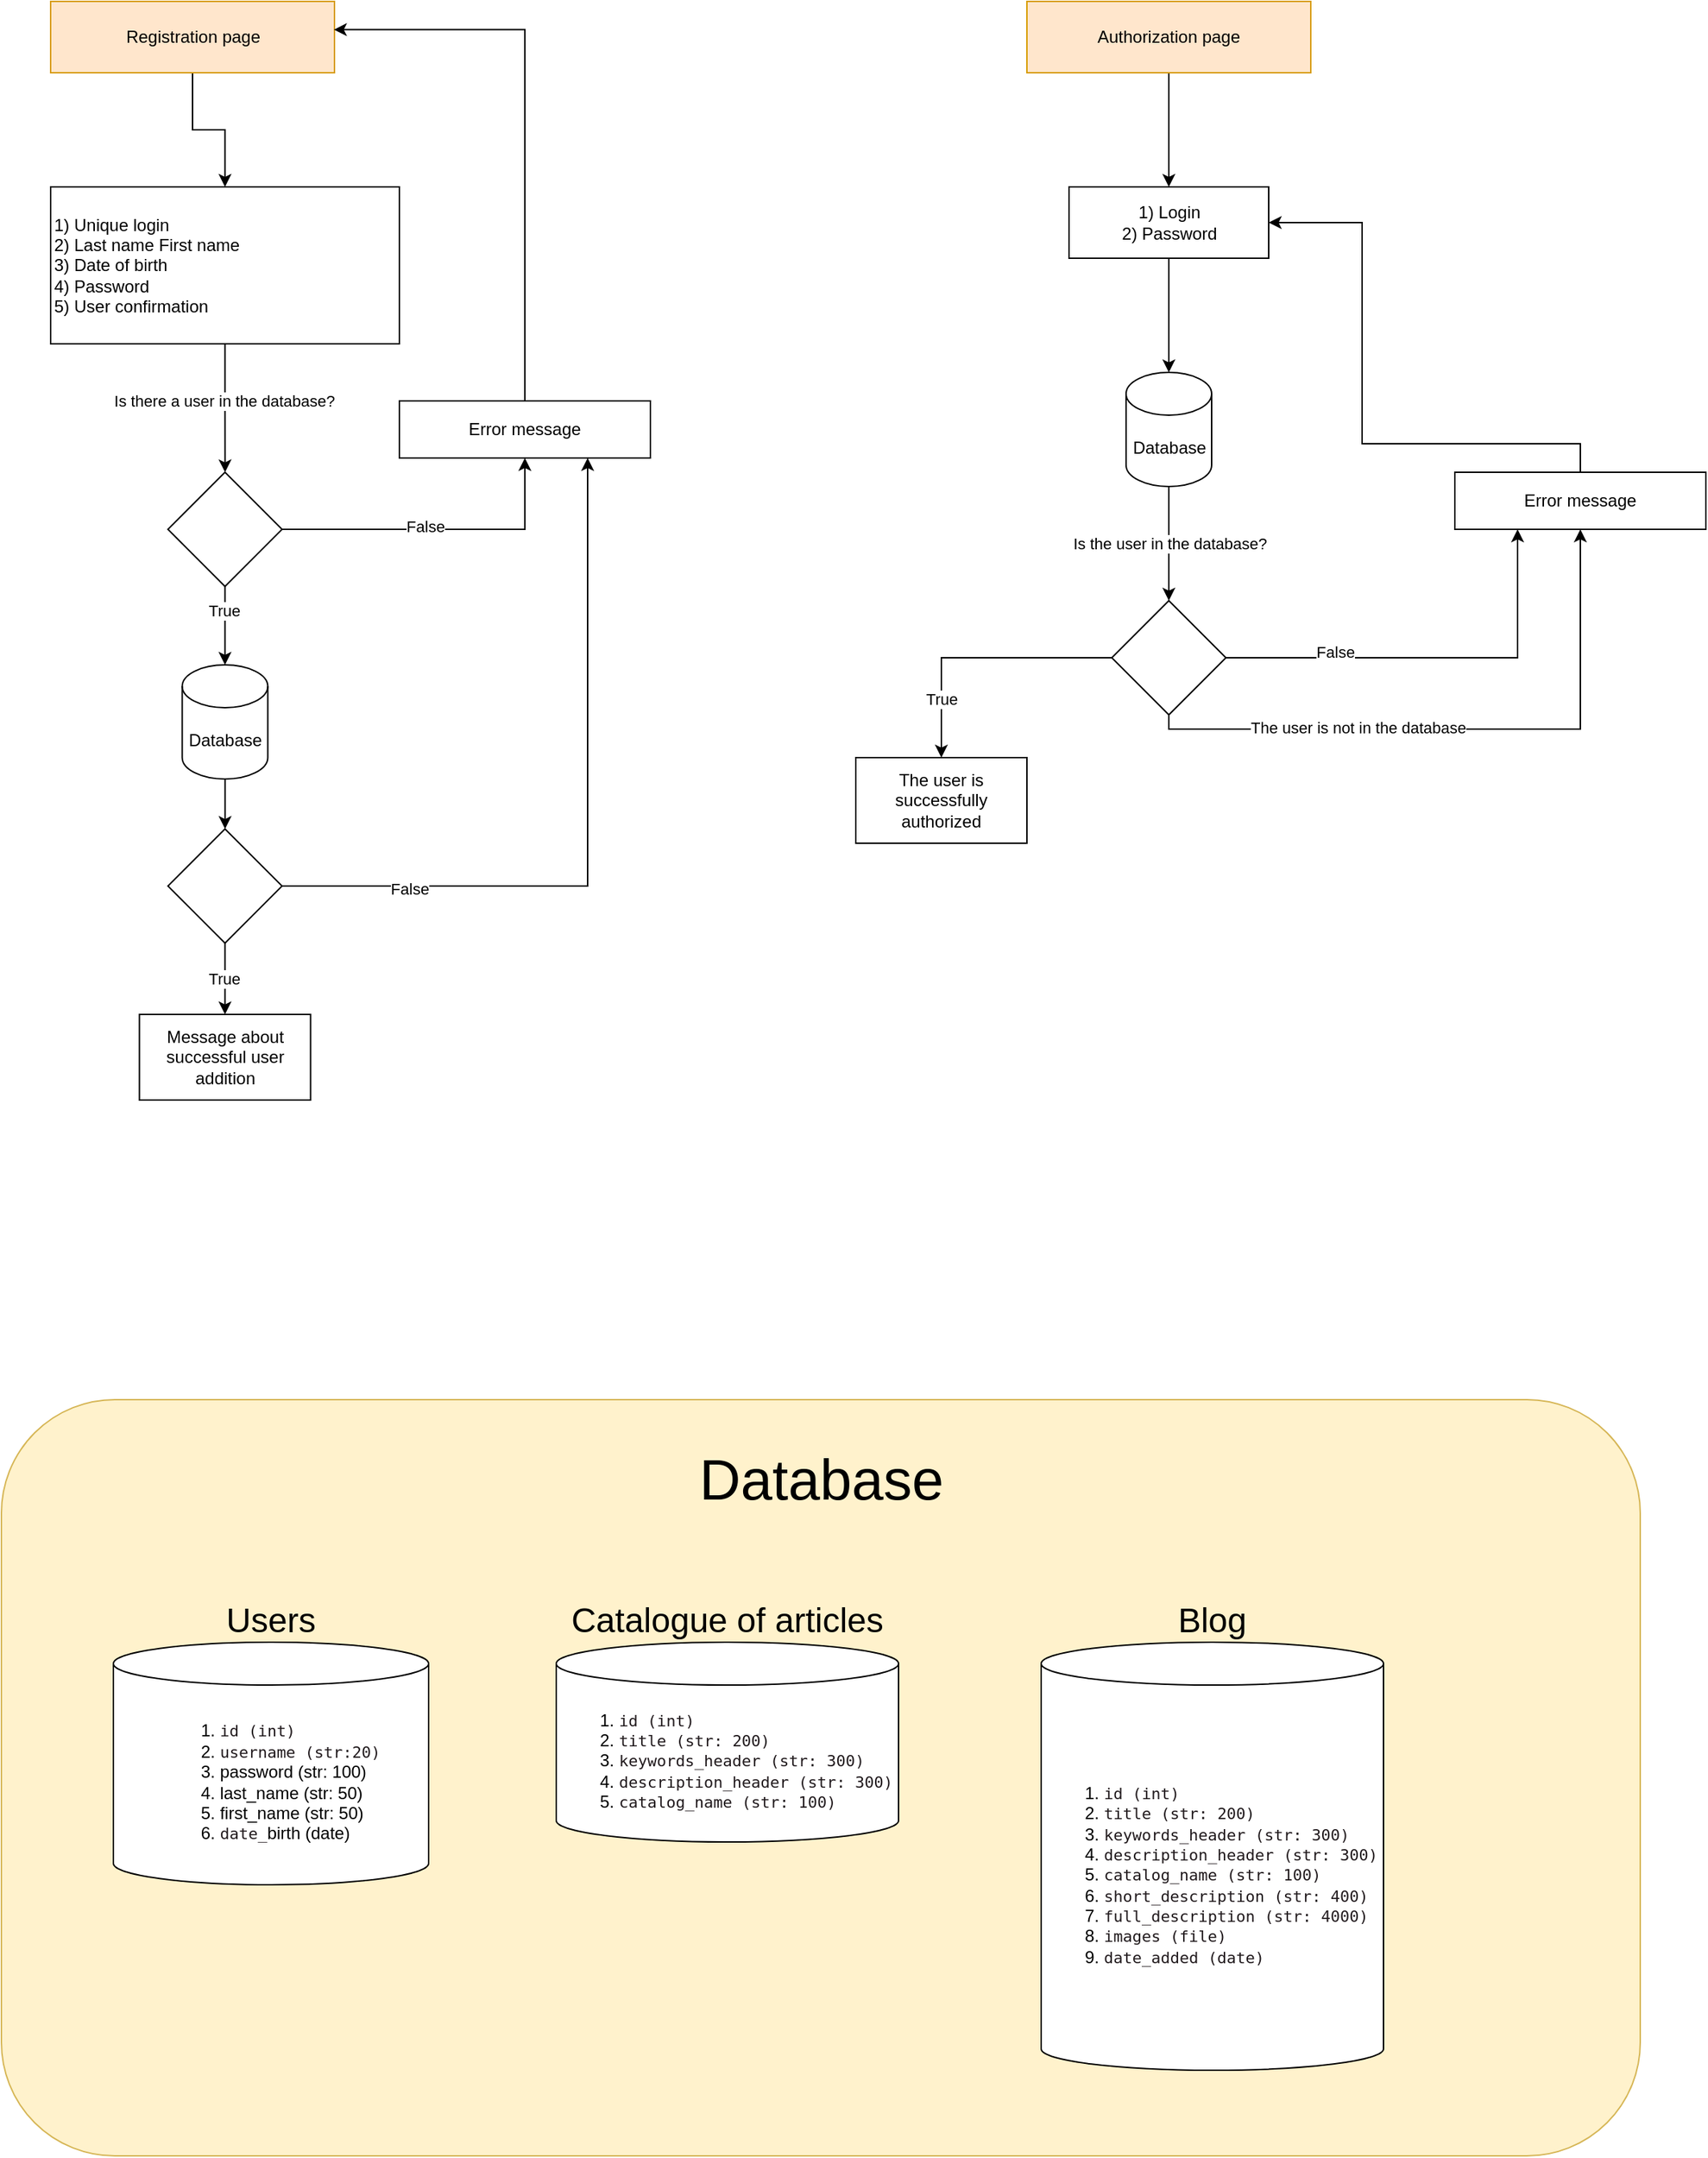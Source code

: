 <mxfile version="24.2.5" type="github">
  <diagram name="Blog" id="fDJI38KWaHGrQU77Tf0r">
    <mxGraphModel dx="2390" dy="1210" grid="1" gridSize="10" guides="1" tooltips="1" connect="1" arrows="1" fold="1" page="1" pageScale="1" pageWidth="827" pageHeight="1169" math="0" shadow="0">
      <root>
        <mxCell id="0" />
        <mxCell id="1" parent="0" />
        <mxCell id="K8lTy5OLNu5bauxDYXns-9" value="" style="edgeStyle=orthogonalEdgeStyle;rounded=0;orthogonalLoop=1;jettySize=auto;html=1;" edge="1" parent="1" source="K8lTy5OLNu5bauxDYXns-1" target="K8lTy5OLNu5bauxDYXns-8">
          <mxGeometry relative="1" as="geometry" />
        </mxCell>
        <mxCell id="K8lTy5OLNu5bauxDYXns-1" value="Registration page" style="rounded=0;whiteSpace=wrap;html=1;fillColor=#ffe6cc;strokeColor=#d79b00;" vertex="1" parent="1">
          <mxGeometry x="65.5" y="40" width="199" height="50" as="geometry" />
        </mxCell>
        <mxCell id="K8lTy5OLNu5bauxDYXns-6" value="" style="edgeStyle=orthogonalEdgeStyle;rounded=0;orthogonalLoop=1;jettySize=auto;html=1;" edge="1" parent="1" target="K8lTy5OLNu5bauxDYXns-5">
          <mxGeometry relative="1" as="geometry">
            <mxPoint x="200" y="190" as="sourcePoint" />
          </mxGeometry>
        </mxCell>
        <mxCell id="K8lTy5OLNu5bauxDYXns-7" value="True" style="edgeLabel;html=1;align=center;verticalAlign=middle;resizable=0;points=[];" vertex="1" connectable="0" parent="K8lTy5OLNu5bauxDYXns-6">
          <mxGeometry x="-0.178" y="-3" relative="1" as="geometry">
            <mxPoint as="offset" />
          </mxGeometry>
        </mxCell>
        <mxCell id="K8lTy5OLNu5bauxDYXns-11" value="" style="edgeStyle=orthogonalEdgeStyle;rounded=0;orthogonalLoop=1;jettySize=auto;html=1;" edge="1" parent="1" source="K8lTy5OLNu5bauxDYXns-8" target="K8lTy5OLNu5bauxDYXns-10">
          <mxGeometry relative="1" as="geometry" />
        </mxCell>
        <mxCell id="K8lTy5OLNu5bauxDYXns-12" value="Is there a user in the database?" style="edgeLabel;html=1;align=center;verticalAlign=middle;resizable=0;points=[];" vertex="1" connectable="0" parent="K8lTy5OLNu5bauxDYXns-11">
          <mxGeometry x="-0.108" y="-1" relative="1" as="geometry">
            <mxPoint as="offset" />
          </mxGeometry>
        </mxCell>
        <mxCell id="K8lTy5OLNu5bauxDYXns-8" value="&lt;div style=&quot;&quot;&gt;&lt;div&gt;1) Unique login&lt;/div&gt;&lt;div&gt;2) Last name First name&lt;/div&gt;&lt;div&gt;3) Date of birth&lt;/div&gt;&lt;div&gt;4) Password&lt;/div&gt;&lt;div&gt;5) User confirmation&lt;/div&gt;&lt;/div&gt;" style="rounded=0;whiteSpace=wrap;html=1;align=left;" vertex="1" parent="1">
          <mxGeometry x="65.5" y="170" width="244.5" height="110" as="geometry" />
        </mxCell>
        <mxCell id="K8lTy5OLNu5bauxDYXns-14" value="" style="edgeStyle=orthogonalEdgeStyle;rounded=0;orthogonalLoop=1;jettySize=auto;html=1;entryX=0.5;entryY=1;entryDx=0;entryDy=0;" edge="1" parent="1" source="K8lTy5OLNu5bauxDYXns-10" target="K8lTy5OLNu5bauxDYXns-16">
          <mxGeometry relative="1" as="geometry">
            <mxPoint x="360" y="450" as="targetPoint" />
          </mxGeometry>
        </mxCell>
        <mxCell id="K8lTy5OLNu5bauxDYXns-15" value="False" style="edgeLabel;html=1;align=center;verticalAlign=middle;resizable=0;points=[];" vertex="1" connectable="0" parent="K8lTy5OLNu5bauxDYXns-14">
          <mxGeometry x="-0.094" y="2" relative="1" as="geometry">
            <mxPoint as="offset" />
          </mxGeometry>
        </mxCell>
        <mxCell id="K8lTy5OLNu5bauxDYXns-20" value="" style="edgeStyle=orthogonalEdgeStyle;rounded=0;orthogonalLoop=1;jettySize=auto;html=1;" edge="1" parent="1" source="K8lTy5OLNu5bauxDYXns-10" target="K8lTy5OLNu5bauxDYXns-22">
          <mxGeometry relative="1" as="geometry">
            <mxPoint x="187.75" y="600" as="targetPoint" />
          </mxGeometry>
        </mxCell>
        <mxCell id="K8lTy5OLNu5bauxDYXns-21" value="True" style="edgeLabel;html=1;align=center;verticalAlign=middle;resizable=0;points=[];" vertex="1" connectable="0" parent="K8lTy5OLNu5bauxDYXns-20">
          <mxGeometry x="-0.376" y="-1" relative="1" as="geometry">
            <mxPoint as="offset" />
          </mxGeometry>
        </mxCell>
        <mxCell id="K8lTy5OLNu5bauxDYXns-10" value="" style="rhombus;whiteSpace=wrap;html=1;align=left;rounded=0;" vertex="1" parent="1">
          <mxGeometry x="147.75" y="370" width="80" height="80" as="geometry" />
        </mxCell>
        <mxCell id="K8lTy5OLNu5bauxDYXns-16" value="Error message" style="whiteSpace=wrap;html=1;align=center;rounded=0;" vertex="1" parent="1">
          <mxGeometry x="310" y="320" width="176" height="40" as="geometry" />
        </mxCell>
        <mxCell id="K8lTy5OLNu5bauxDYXns-18" style="edgeStyle=orthogonalEdgeStyle;rounded=0;orthogonalLoop=1;jettySize=auto;html=1;entryX=0.998;entryY=0.396;entryDx=0;entryDy=0;entryPerimeter=0;exitX=0.5;exitY=0;exitDx=0;exitDy=0;" edge="1" parent="1" source="K8lTy5OLNu5bauxDYXns-16" target="K8lTy5OLNu5bauxDYXns-1">
          <mxGeometry relative="1" as="geometry" />
        </mxCell>
        <mxCell id="K8lTy5OLNu5bauxDYXns-26" value="" style="edgeStyle=orthogonalEdgeStyle;rounded=0;orthogonalLoop=1;jettySize=auto;html=1;" edge="1" parent="1" source="K8lTy5OLNu5bauxDYXns-22" target="K8lTy5OLNu5bauxDYXns-25">
          <mxGeometry relative="1" as="geometry" />
        </mxCell>
        <mxCell id="K8lTy5OLNu5bauxDYXns-22" value="Database" style="shape=cylinder3;whiteSpace=wrap;html=1;boundedLbl=1;backgroundOutline=1;size=15;" vertex="1" parent="1">
          <mxGeometry x="157.75" y="505" width="60" height="80" as="geometry" />
        </mxCell>
        <mxCell id="K8lTy5OLNu5bauxDYXns-23" value="Message about successful user addition" style="whiteSpace=wrap;html=1;" vertex="1" parent="1">
          <mxGeometry x="127.75" y="750" width="120" height="60" as="geometry" />
        </mxCell>
        <mxCell id="K8lTy5OLNu5bauxDYXns-27" style="edgeStyle=orthogonalEdgeStyle;rounded=0;orthogonalLoop=1;jettySize=auto;html=1;" edge="1" parent="1" source="K8lTy5OLNu5bauxDYXns-25" target="K8lTy5OLNu5bauxDYXns-23">
          <mxGeometry relative="1" as="geometry" />
        </mxCell>
        <mxCell id="K8lTy5OLNu5bauxDYXns-31" value="True" style="edgeLabel;html=1;align=center;verticalAlign=middle;resizable=0;points=[];" vertex="1" connectable="0" parent="K8lTy5OLNu5bauxDYXns-27">
          <mxGeometry x="-0.015" y="-1" relative="1" as="geometry">
            <mxPoint as="offset" />
          </mxGeometry>
        </mxCell>
        <mxCell id="K8lTy5OLNu5bauxDYXns-30" style="edgeStyle=orthogonalEdgeStyle;rounded=0;orthogonalLoop=1;jettySize=auto;html=1;entryX=0.75;entryY=1;entryDx=0;entryDy=0;" edge="1" parent="1" source="K8lTy5OLNu5bauxDYXns-25" target="K8lTy5OLNu5bauxDYXns-16">
          <mxGeometry relative="1" as="geometry" />
        </mxCell>
        <mxCell id="K8lTy5OLNu5bauxDYXns-32" value="False" style="edgeLabel;html=1;align=center;verticalAlign=middle;resizable=0;points=[];" vertex="1" connectable="0" parent="K8lTy5OLNu5bauxDYXns-30">
          <mxGeometry x="-0.655" y="-2" relative="1" as="geometry">
            <mxPoint as="offset" />
          </mxGeometry>
        </mxCell>
        <mxCell id="K8lTy5OLNu5bauxDYXns-25" value="" style="rhombus;whiteSpace=wrap;html=1;" vertex="1" parent="1">
          <mxGeometry x="147.75" y="620" width="80" height="80" as="geometry" />
        </mxCell>
        <mxCell id="IW8K6c5CV6HPQRhB9Fcs-5" value="" style="edgeStyle=orthogonalEdgeStyle;rounded=0;orthogonalLoop=1;jettySize=auto;html=1;" edge="1" parent="1" source="IW8K6c5CV6HPQRhB9Fcs-2" target="IW8K6c5CV6HPQRhB9Fcs-4">
          <mxGeometry relative="1" as="geometry" />
        </mxCell>
        <mxCell id="IW8K6c5CV6HPQRhB9Fcs-2" value="Authorization page" style="rounded=0;whiteSpace=wrap;html=1;fillColor=#ffe6cc;strokeColor=#d79b00;" vertex="1" parent="1">
          <mxGeometry x="750" y="40" width="199" height="50" as="geometry" />
        </mxCell>
        <mxCell id="IW8K6c5CV6HPQRhB9Fcs-4" value="&lt;div&gt;1) Login&lt;/div&gt;&lt;div&gt;2) Password&lt;/div&gt;" style="whiteSpace=wrap;html=1;rounded=0;" vertex="1" parent="1">
          <mxGeometry x="779.5" y="170" width="140" height="50" as="geometry" />
        </mxCell>
        <mxCell id="IW8K6c5CV6HPQRhB9Fcs-14" value="" style="edgeStyle=orthogonalEdgeStyle;rounded=0;orthogonalLoop=1;jettySize=auto;html=1;" edge="1" parent="1" source="IW8K6c5CV6HPQRhB9Fcs-11" target="IW8K6c5CV6HPQRhB9Fcs-13">
          <mxGeometry relative="1" as="geometry" />
        </mxCell>
        <mxCell id="IW8K6c5CV6HPQRhB9Fcs-15" value="Is the user in the database?" style="edgeLabel;html=1;align=center;verticalAlign=middle;resizable=0;points=[];" vertex="1" connectable="0" parent="IW8K6c5CV6HPQRhB9Fcs-14">
          <mxGeometry x="0.175" relative="1" as="geometry">
            <mxPoint y="-7" as="offset" />
          </mxGeometry>
        </mxCell>
        <mxCell id="IW8K6c5CV6HPQRhB9Fcs-11" value="Database" style="shape=cylinder3;whiteSpace=wrap;html=1;boundedLbl=1;backgroundOutline=1;size=15;" vertex="1" parent="1">
          <mxGeometry x="819.5" y="300" width="60" height="80" as="geometry" />
        </mxCell>
        <mxCell id="IW8K6c5CV6HPQRhB9Fcs-12" style="edgeStyle=orthogonalEdgeStyle;rounded=0;orthogonalLoop=1;jettySize=auto;html=1;entryX=0.5;entryY=0;entryDx=0;entryDy=0;entryPerimeter=0;" edge="1" parent="1" source="IW8K6c5CV6HPQRhB9Fcs-4" target="IW8K6c5CV6HPQRhB9Fcs-11">
          <mxGeometry relative="1" as="geometry" />
        </mxCell>
        <mxCell id="IW8K6c5CV6HPQRhB9Fcs-17" style="edgeStyle=orthogonalEdgeStyle;rounded=0;orthogonalLoop=1;jettySize=auto;html=1;entryX=0.25;entryY=1;entryDx=0;entryDy=0;" edge="1" parent="1" source="IW8K6c5CV6HPQRhB9Fcs-13" target="IW8K6c5CV6HPQRhB9Fcs-16">
          <mxGeometry relative="1" as="geometry" />
        </mxCell>
        <mxCell id="IW8K6c5CV6HPQRhB9Fcs-18" value="False" style="edgeLabel;html=1;align=center;verticalAlign=middle;resizable=0;points=[];" vertex="1" connectable="0" parent="IW8K6c5CV6HPQRhB9Fcs-17">
          <mxGeometry x="-0.482" y="4" relative="1" as="geometry">
            <mxPoint as="offset" />
          </mxGeometry>
        </mxCell>
        <mxCell id="IW8K6c5CV6HPQRhB9Fcs-19" style="edgeStyle=orthogonalEdgeStyle;rounded=0;orthogonalLoop=1;jettySize=auto;html=1;entryX=0.5;entryY=1;entryDx=0;entryDy=0;exitX=0.5;exitY=1;exitDx=0;exitDy=0;" edge="1" parent="1" source="IW8K6c5CV6HPQRhB9Fcs-13" target="IW8K6c5CV6HPQRhB9Fcs-16">
          <mxGeometry relative="1" as="geometry">
            <mxPoint x="1182" y="460" as="targetPoint" />
            <mxPoint x="889.5" y="550" as="sourcePoint" />
            <Array as="points">
              <mxPoint x="850" y="550" />
              <mxPoint x="1138" y="550" />
            </Array>
          </mxGeometry>
        </mxCell>
        <mxCell id="IW8K6c5CV6HPQRhB9Fcs-20" value="The user is not in the database" style="edgeLabel;html=1;align=center;verticalAlign=middle;resizable=0;points=[];" vertex="1" connectable="0" parent="IW8K6c5CV6HPQRhB9Fcs-19">
          <mxGeometry x="-0.351" y="1" relative="1" as="geometry">
            <mxPoint as="offset" />
          </mxGeometry>
        </mxCell>
        <mxCell id="IW8K6c5CV6HPQRhB9Fcs-22" style="edgeStyle=orthogonalEdgeStyle;rounded=0;orthogonalLoop=1;jettySize=auto;html=1;exitX=0;exitY=0.5;exitDx=0;exitDy=0;" edge="1" parent="1" source="IW8K6c5CV6HPQRhB9Fcs-13" target="IW8K6c5CV6HPQRhB9Fcs-24">
          <mxGeometry relative="1" as="geometry">
            <mxPoint x="600" y="590" as="targetPoint" />
          </mxGeometry>
        </mxCell>
        <mxCell id="IW8K6c5CV6HPQRhB9Fcs-23" value="True" style="edgeLabel;html=1;align=center;verticalAlign=middle;resizable=0;points=[];" vertex="1" connectable="0" parent="IW8K6c5CV6HPQRhB9Fcs-22">
          <mxGeometry x="0.276" relative="1" as="geometry">
            <mxPoint y="27" as="offset" />
          </mxGeometry>
        </mxCell>
        <mxCell id="IW8K6c5CV6HPQRhB9Fcs-13" value="" style="rhombus;whiteSpace=wrap;html=1;" vertex="1" parent="1">
          <mxGeometry x="809.5" y="460" width="80" height="80" as="geometry" />
        </mxCell>
        <mxCell id="IW8K6c5CV6HPQRhB9Fcs-21" style="edgeStyle=orthogonalEdgeStyle;rounded=0;orthogonalLoop=1;jettySize=auto;html=1;entryX=1;entryY=0.5;entryDx=0;entryDy=0;" edge="1" parent="1" source="IW8K6c5CV6HPQRhB9Fcs-16" target="IW8K6c5CV6HPQRhB9Fcs-4">
          <mxGeometry relative="1" as="geometry">
            <Array as="points">
              <mxPoint x="1138" y="350" />
              <mxPoint x="985" y="350" />
              <mxPoint x="985" y="195" />
            </Array>
          </mxGeometry>
        </mxCell>
        <mxCell id="IW8K6c5CV6HPQRhB9Fcs-16" value="Error message" style="whiteSpace=wrap;html=1;align=center;rounded=0;" vertex="1" parent="1">
          <mxGeometry x="1050" y="370" width="176" height="40" as="geometry" />
        </mxCell>
        <mxCell id="IW8K6c5CV6HPQRhB9Fcs-24" value="&lt;div&gt;The user is successfully authorized&lt;br&gt;&lt;/div&gt;" style="rounded=0;whiteSpace=wrap;html=1;" vertex="1" parent="1">
          <mxGeometry x="630" y="570" width="120" height="60" as="geometry" />
        </mxCell>
        <mxCell id="Yx_6uwLLCslgDs4rF3Up-3" value="" style="rounded=1;whiteSpace=wrap;html=1;fillColor=#fff2cc;strokeColor=#d6b656;" vertex="1" parent="1">
          <mxGeometry x="31" y="1020" width="1149" height="530" as="geometry" />
        </mxCell>
        <mxCell id="Yx_6uwLLCslgDs4rF3Up-4" value="&lt;ol&gt;&lt;li style=&quot;border-color: var(--border-color); text-align: left;&quot;&gt;&lt;span style=&quot;border-color: var(--border-color); background-color: rgb(255, 255, 255); color: rgb(33, 26, 29); font-family: monospace; font-size: 11px; white-space-collapse: preserve;&quot;&gt;id (int)&lt;/span&gt;&lt;/li&gt;&lt;li style=&quot;border-color: var(--border-color); text-align: left;&quot;&gt;&lt;font face=&quot;monospace&quot; color=&quot;#211a1d&quot;&gt;&lt;span style=&quot;font-size: 11px; white-space-collapse: preserve; background-color: rgb(255, 255, 255);&quot;&gt;username (str:20)&lt;/span&gt;&lt;/font&gt;&lt;/li&gt;&lt;li style=&quot;border-color: var(--border-color); text-align: left;&quot;&gt;password (str: 100)&lt;/li&gt;&lt;li style=&quot;text-align: left;&quot;&gt;last_name (str: 50)&lt;br&gt;&lt;/li&gt;&lt;li style=&quot;text-align: left;&quot;&gt;first_name (str: 50)&lt;br&gt;&lt;/li&gt;&lt;li style=&quot;text-align: left;&quot;&gt;&lt;span style=&quot;background-color: rgb(255, 255, 255); color: rgb(33, 26, 29); font-family: monospace; font-size: 11px; white-space-collapse: preserve;&quot;&gt;date_&lt;/span&gt;birth (date)&lt;/li&gt;&lt;/ol&gt;" style="shape=cylinder3;whiteSpace=wrap;html=1;boundedLbl=1;backgroundOutline=1;size=15;" vertex="1" parent="1">
          <mxGeometry x="109.5" y="1190" width="221" height="170" as="geometry" />
        </mxCell>
        <mxCell id="Yx_6uwLLCslgDs4rF3Up-5" value="&lt;font style=&quot;font-size: 40px;&quot;&gt;Database&lt;/font&gt;" style="text;html=1;align=center;verticalAlign=middle;whiteSpace=wrap;rounded=0;" vertex="1" parent="1">
          <mxGeometry x="495.5" y="1060" width="220" height="30" as="geometry" />
        </mxCell>
        <mxCell id="Yx_6uwLLCslgDs4rF3Up-6" value="&lt;span style=&quot;font-size: 24px;&quot;&gt;Users&lt;/span&gt;" style="text;html=1;align=center;verticalAlign=middle;whiteSpace=wrap;rounded=0;" vertex="1" parent="1">
          <mxGeometry x="105" y="1160" width="230" height="30" as="geometry" />
        </mxCell>
        <mxCell id="Yx_6uwLLCslgDs4rF3Up-7" value="&lt;ol&gt;&lt;li style=&quot;border-color: var(--border-color); text-align: left;&quot;&gt;&lt;span style=&quot;border-color: var(--border-color); background-color: rgb(255, 255, 255); color: rgb(33, 26, 29); font-family: monospace; font-size: 11px; white-space-collapse: preserve;&quot;&gt;id &lt;/span&gt;&lt;span style=&quot;color: rgb(33, 26, 29); font-family: monospace; font-size: 11px; white-space-collapse: preserve; background-color: rgb(255, 255, 255);&quot;&gt;(int)&lt;/span&gt;&lt;/li&gt;&lt;li style=&quot;border-color: var(--border-color); text-align: left;&quot;&gt;&lt;span style=&quot;border-color: var(--border-color); background-color: rgb(255, 255, 255); color: rgb(33, 26, 29); font-family: monospace; font-size: 11px; white-space-collapse: preserve;&quot;&gt;title &lt;/span&gt;&lt;span style=&quot;color: rgb(33, 26, 29); font-family: monospace; font-size: 11px; white-space-collapse: preserve; background-color: rgb(255, 255, 255);&quot;&gt;(str: 200)&lt;/span&gt;&lt;/li&gt;&lt;li style=&quot;text-align: left;&quot;&gt;&lt;span style=&quot;background-color: rgb(255, 255, 255); color: rgb(33, 26, 29); font-family: monospace; font-size: 11px; white-space-collapse: preserve;&quot;&gt;keywords_header &lt;/span&gt;&lt;span style=&quot;color: rgb(33, 26, 29); font-family: monospace; font-size: 11px; white-space-collapse: preserve; background-color: rgb(255, 255, 255);&quot;&gt;(str: 300)&lt;/span&gt;&lt;/li&gt;&lt;li style=&quot;text-align: left;&quot;&gt;&lt;span style=&quot;background-color: rgb(255, 255, 255); color: rgb(33, 26, 29); font-family: monospace; font-size: 11px; white-space-collapse: preserve;&quot;&gt;description_header &lt;/span&gt;&lt;span style=&quot;color: rgb(33, 26, 29); font-family: monospace; font-size: 11px; white-space-collapse: preserve; background-color: rgb(255, 255, 255);&quot;&gt;(str: 300)&lt;/span&gt;&lt;/li&gt;&lt;li style=&quot;text-align: left;&quot;&gt;&lt;span style=&quot;background-color: rgb(255, 255, 255); color: rgb(33, 26, 29); font-family: monospace; font-size: 11px; white-space-collapse: preserve;&quot;&gt;catalog_name &lt;/span&gt;&lt;span style=&quot;color: rgb(33, 26, 29); font-family: monospace; font-size: 11px; white-space-collapse: preserve; background-color: rgb(255, 255, 255);&quot;&gt;(str: 100)&lt;/span&gt;&lt;/li&gt;&lt;/ol&gt;" style="shape=cylinder3;whiteSpace=wrap;html=1;boundedLbl=1;backgroundOutline=1;size=15;" vertex="1" parent="1">
          <mxGeometry x="420" y="1190" width="240" height="140" as="geometry" />
        </mxCell>
        <mxCell id="Yx_6uwLLCslgDs4rF3Up-8" value="&lt;font style=&quot;font-size: 24px;&quot;&gt;Catalogue of articles&lt;/font&gt;" style="text;html=1;align=center;verticalAlign=middle;whiteSpace=wrap;rounded=0;" vertex="1" parent="1">
          <mxGeometry x="425" y="1160" width="230" height="30" as="geometry" />
        </mxCell>
        <mxCell id="Yx_6uwLLCslgDs4rF3Up-9" value="&lt;ol&gt;&lt;li style=&quot;border-color: var(--border-color); text-align: left;&quot;&gt;&lt;span style=&quot;border-color: var(--border-color); background-color: rgb(255, 255, 255); color: rgb(33, 26, 29); font-family: monospace; font-size: 11px; white-space-collapse: preserve;&quot;&gt;id &lt;/span&gt;&lt;span style=&quot;color: rgb(33, 26, 29); font-family: monospace; font-size: 11px; white-space-collapse: preserve; background-color: rgb(255, 255, 255);&quot;&gt;(int)&lt;/span&gt;&lt;/li&gt;&lt;li style=&quot;border-color: var(--border-color); text-align: left;&quot;&gt;&lt;span style=&quot;border-color: var(--border-color); background-color: rgb(255, 255, 255); color: rgb(33, 26, 29); font-family: monospace; font-size: 11px; white-space-collapse: preserve;&quot;&gt;title &lt;/span&gt;&lt;span style=&quot;color: rgb(33, 26, 29); font-family: monospace; font-size: 11px; white-space-collapse: preserve; background-color: rgb(255, 255, 255);&quot;&gt;(str: 200)&lt;/span&gt;&lt;/li&gt;&lt;li style=&quot;text-align: left;&quot;&gt;&lt;span style=&quot;background-color: rgb(255, 255, 255); color: rgb(33, 26, 29); font-family: monospace; font-size: 11px; white-space-collapse: preserve;&quot;&gt;keywords_header &lt;/span&gt;&lt;span style=&quot;color: rgb(33, 26, 29); font-family: monospace; font-size: 11px; white-space-collapse: preserve; background-color: rgb(255, 255, 255);&quot;&gt;(str: 300)&lt;/span&gt;&lt;/li&gt;&lt;li style=&quot;text-align: left;&quot;&gt;&lt;span style=&quot;background-color: rgb(255, 255, 255); color: rgb(33, 26, 29); font-family: monospace; font-size: 11px; white-space-collapse: preserve;&quot;&gt;description_header &lt;/span&gt;&lt;span style=&quot;color: rgb(33, 26, 29); font-family: monospace; font-size: 11px; white-space-collapse: preserve; background-color: rgb(255, 255, 255);&quot;&gt;(str: 300)&lt;/span&gt;&lt;/li&gt;&lt;li style=&quot;text-align: left;&quot;&gt;&lt;span style=&quot;background-color: rgb(255, 255, 255); color: rgb(33, 26, 29); font-family: monospace; font-size: 11px; white-space-collapse: preserve;&quot;&gt;catalog_name &lt;/span&gt;&lt;span style=&quot;color: rgb(33, 26, 29); font-family: monospace; font-size: 11px; white-space-collapse: preserve; background-color: rgb(255, 255, 255);&quot;&gt;(str: 100)&lt;/span&gt;&lt;/li&gt;&lt;li style=&quot;text-align: left;&quot;&gt;&lt;span style=&quot;background-color: rgb(255, 255, 255);&quot;&gt;&lt;font face=&quot;monospace&quot; color=&quot;#211a1d&quot;&gt;&lt;span style=&quot;font-size: 11px; white-space-collapse: preserve;&quot;&gt;short_description (str: 400)&lt;/span&gt;&lt;/font&gt;&lt;br&gt;&lt;/span&gt;&lt;/li&gt;&lt;li style=&quot;text-align: left;&quot;&gt;&lt;span style=&quot;background-color: rgb(255, 255, 255);&quot;&gt;&lt;font face=&quot;monospace&quot; color=&quot;#211a1d&quot;&gt;&lt;span style=&quot;font-size: 11px; white-space-collapse: preserve;&quot;&gt;full_description (str: 4000)&lt;/span&gt;&lt;br&gt;&lt;/font&gt;&lt;/span&gt;&lt;/li&gt;&lt;li style=&quot;text-align: left;&quot;&gt;&lt;span style=&quot;background-color: rgb(255, 255, 255);&quot;&gt;&lt;font face=&quot;monospace&quot; color=&quot;#211a1d&quot;&gt;&lt;span style=&quot;font-size: 11px; white-space-collapse: preserve;&quot;&gt;images (file)&lt;/span&gt;&lt;/font&gt;&lt;/span&gt;&lt;/li&gt;&lt;li style=&quot;text-align: left;&quot;&gt;&lt;span style=&quot;background-color: rgb(255, 255, 255);&quot;&gt;&lt;font face=&quot;monospace&quot; color=&quot;#211a1d&quot;&gt;&lt;span style=&quot;font-size: 11px; white-space-collapse: preserve;&quot;&gt;date_&lt;/span&gt;&lt;/font&gt;&lt;/span&gt;&lt;span style=&quot;color: rgb(33, 26, 29); font-family: monospace; font-size: 11px; white-space-collapse: preserve; background-color: rgb(255, 255, 255);&quot;&gt;added (date)&lt;/span&gt;&lt;/li&gt;&lt;/ol&gt;" style="shape=cylinder3;whiteSpace=wrap;html=1;boundedLbl=1;backgroundOutline=1;size=15;" vertex="1" parent="1">
          <mxGeometry x="760" y="1190" width="240" height="300" as="geometry" />
        </mxCell>
        <mxCell id="Yx_6uwLLCslgDs4rF3Up-10" value="&lt;font style=&quot;font-size: 24px;&quot;&gt;Blog&lt;/font&gt;" style="text;html=1;align=center;verticalAlign=middle;whiteSpace=wrap;rounded=0;" vertex="1" parent="1">
          <mxGeometry x="765" y="1160" width="230" height="30" as="geometry" />
        </mxCell>
      </root>
    </mxGraphModel>
  </diagram>
</mxfile>
